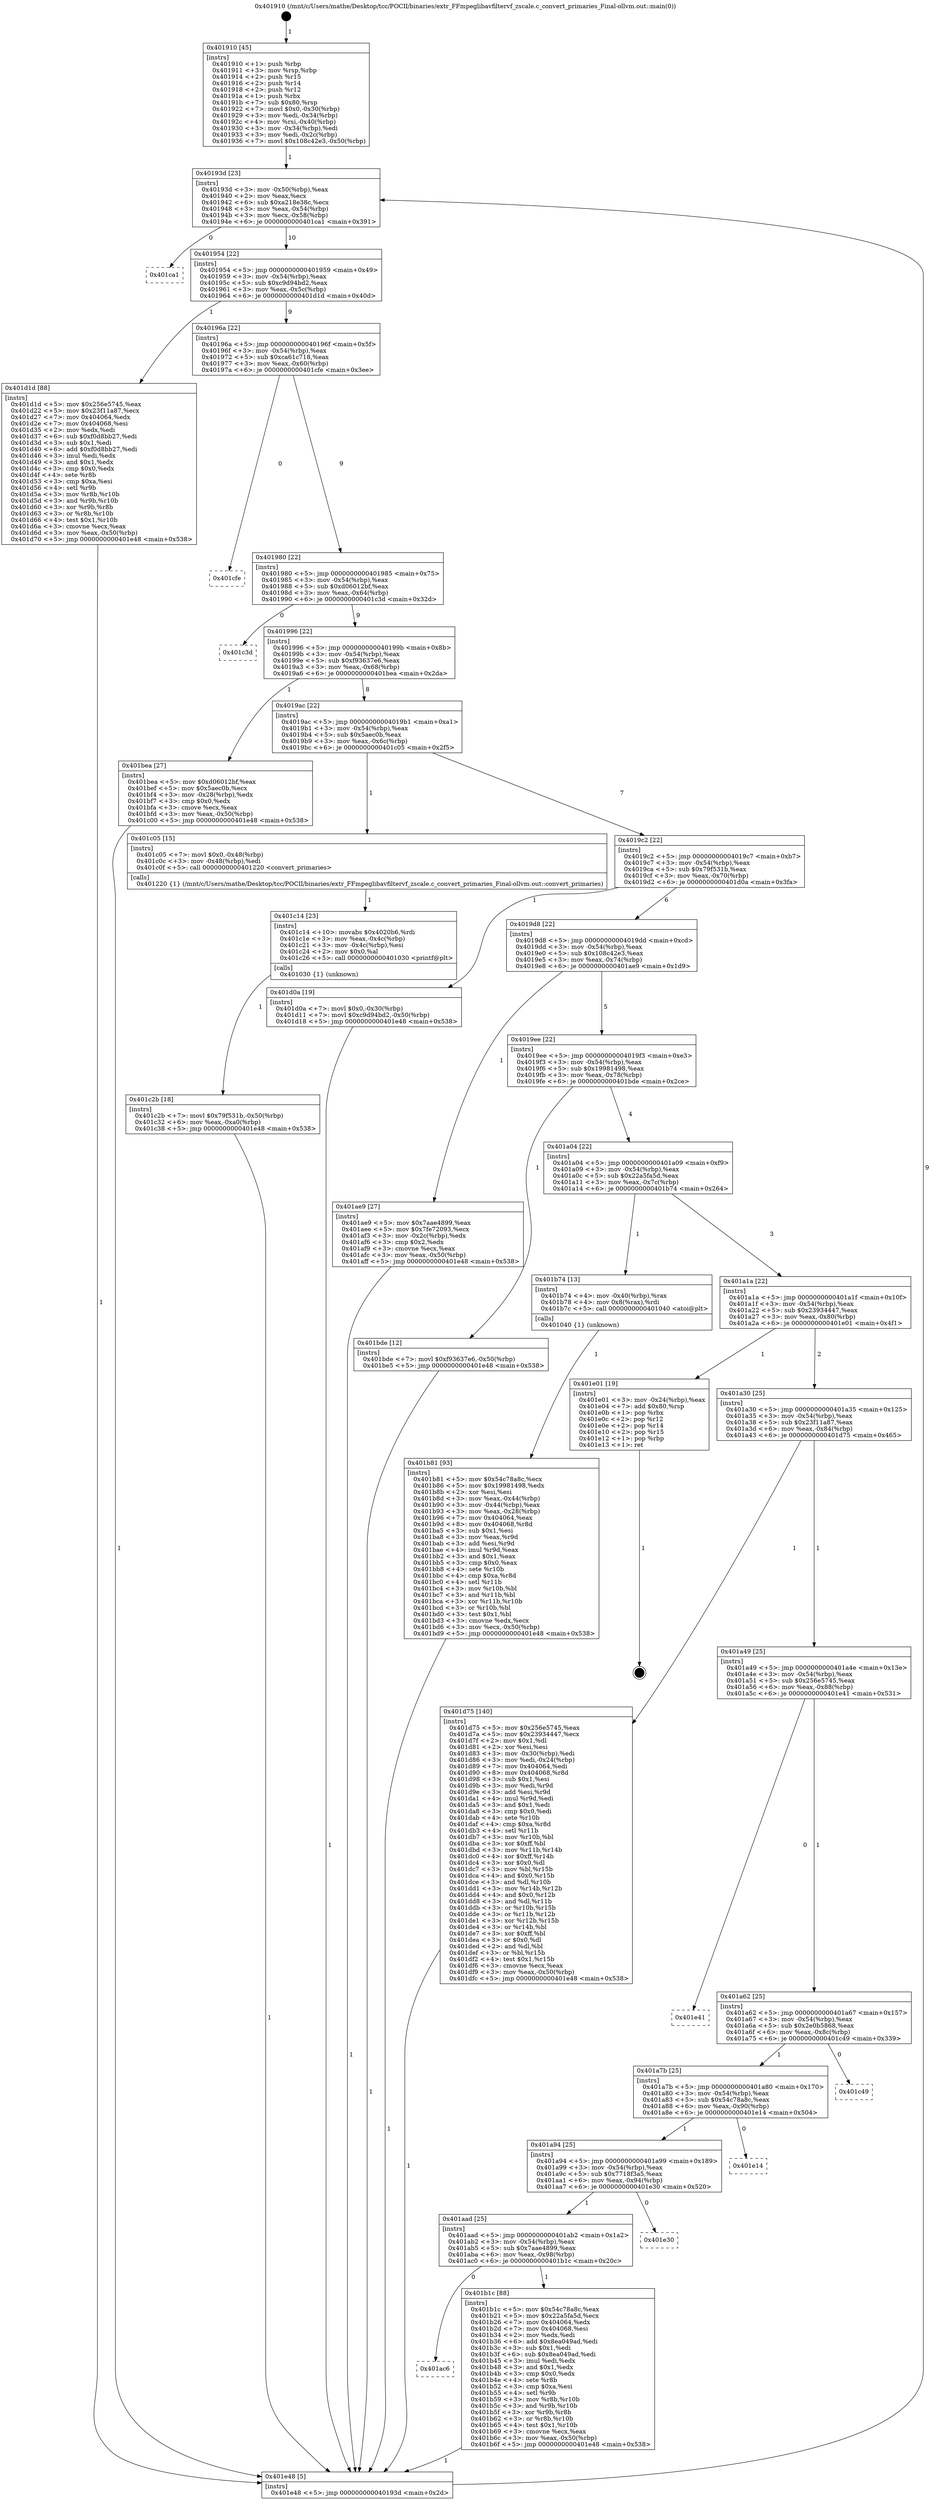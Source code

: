 digraph "0x401910" {
  label = "0x401910 (/mnt/c/Users/mathe/Desktop/tcc/POCII/binaries/extr_FFmpeglibavfiltervf_zscale.c_convert_primaries_Final-ollvm.out::main(0))"
  labelloc = "t"
  node[shape=record]

  Entry [label="",width=0.3,height=0.3,shape=circle,fillcolor=black,style=filled]
  "0x40193d" [label="{
     0x40193d [23]\l
     | [instrs]\l
     &nbsp;&nbsp;0x40193d \<+3\>: mov -0x50(%rbp),%eax\l
     &nbsp;&nbsp;0x401940 \<+2\>: mov %eax,%ecx\l
     &nbsp;&nbsp;0x401942 \<+6\>: sub $0xa218e38c,%ecx\l
     &nbsp;&nbsp;0x401948 \<+3\>: mov %eax,-0x54(%rbp)\l
     &nbsp;&nbsp;0x40194b \<+3\>: mov %ecx,-0x58(%rbp)\l
     &nbsp;&nbsp;0x40194e \<+6\>: je 0000000000401ca1 \<main+0x391\>\l
  }"]
  "0x401ca1" [label="{
     0x401ca1\l
  }", style=dashed]
  "0x401954" [label="{
     0x401954 [22]\l
     | [instrs]\l
     &nbsp;&nbsp;0x401954 \<+5\>: jmp 0000000000401959 \<main+0x49\>\l
     &nbsp;&nbsp;0x401959 \<+3\>: mov -0x54(%rbp),%eax\l
     &nbsp;&nbsp;0x40195c \<+5\>: sub $0xc9d94bd2,%eax\l
     &nbsp;&nbsp;0x401961 \<+3\>: mov %eax,-0x5c(%rbp)\l
     &nbsp;&nbsp;0x401964 \<+6\>: je 0000000000401d1d \<main+0x40d\>\l
  }"]
  Exit [label="",width=0.3,height=0.3,shape=circle,fillcolor=black,style=filled,peripheries=2]
  "0x401d1d" [label="{
     0x401d1d [88]\l
     | [instrs]\l
     &nbsp;&nbsp;0x401d1d \<+5\>: mov $0x256e5745,%eax\l
     &nbsp;&nbsp;0x401d22 \<+5\>: mov $0x23f11a87,%ecx\l
     &nbsp;&nbsp;0x401d27 \<+7\>: mov 0x404064,%edx\l
     &nbsp;&nbsp;0x401d2e \<+7\>: mov 0x404068,%esi\l
     &nbsp;&nbsp;0x401d35 \<+2\>: mov %edx,%edi\l
     &nbsp;&nbsp;0x401d37 \<+6\>: sub $0xf0d8bb27,%edi\l
     &nbsp;&nbsp;0x401d3d \<+3\>: sub $0x1,%edi\l
     &nbsp;&nbsp;0x401d40 \<+6\>: add $0xf0d8bb27,%edi\l
     &nbsp;&nbsp;0x401d46 \<+3\>: imul %edi,%edx\l
     &nbsp;&nbsp;0x401d49 \<+3\>: and $0x1,%edx\l
     &nbsp;&nbsp;0x401d4c \<+3\>: cmp $0x0,%edx\l
     &nbsp;&nbsp;0x401d4f \<+4\>: sete %r8b\l
     &nbsp;&nbsp;0x401d53 \<+3\>: cmp $0xa,%esi\l
     &nbsp;&nbsp;0x401d56 \<+4\>: setl %r9b\l
     &nbsp;&nbsp;0x401d5a \<+3\>: mov %r8b,%r10b\l
     &nbsp;&nbsp;0x401d5d \<+3\>: and %r9b,%r10b\l
     &nbsp;&nbsp;0x401d60 \<+3\>: xor %r9b,%r8b\l
     &nbsp;&nbsp;0x401d63 \<+3\>: or %r8b,%r10b\l
     &nbsp;&nbsp;0x401d66 \<+4\>: test $0x1,%r10b\l
     &nbsp;&nbsp;0x401d6a \<+3\>: cmovne %ecx,%eax\l
     &nbsp;&nbsp;0x401d6d \<+3\>: mov %eax,-0x50(%rbp)\l
     &nbsp;&nbsp;0x401d70 \<+5\>: jmp 0000000000401e48 \<main+0x538\>\l
  }"]
  "0x40196a" [label="{
     0x40196a [22]\l
     | [instrs]\l
     &nbsp;&nbsp;0x40196a \<+5\>: jmp 000000000040196f \<main+0x5f\>\l
     &nbsp;&nbsp;0x40196f \<+3\>: mov -0x54(%rbp),%eax\l
     &nbsp;&nbsp;0x401972 \<+5\>: sub $0xca61c718,%eax\l
     &nbsp;&nbsp;0x401977 \<+3\>: mov %eax,-0x60(%rbp)\l
     &nbsp;&nbsp;0x40197a \<+6\>: je 0000000000401cfe \<main+0x3ee\>\l
  }"]
  "0x401c2b" [label="{
     0x401c2b [18]\l
     | [instrs]\l
     &nbsp;&nbsp;0x401c2b \<+7\>: movl $0x79f531b,-0x50(%rbp)\l
     &nbsp;&nbsp;0x401c32 \<+6\>: mov %eax,-0xa0(%rbp)\l
     &nbsp;&nbsp;0x401c38 \<+5\>: jmp 0000000000401e48 \<main+0x538\>\l
  }"]
  "0x401cfe" [label="{
     0x401cfe\l
  }", style=dashed]
  "0x401980" [label="{
     0x401980 [22]\l
     | [instrs]\l
     &nbsp;&nbsp;0x401980 \<+5\>: jmp 0000000000401985 \<main+0x75\>\l
     &nbsp;&nbsp;0x401985 \<+3\>: mov -0x54(%rbp),%eax\l
     &nbsp;&nbsp;0x401988 \<+5\>: sub $0xd06012bf,%eax\l
     &nbsp;&nbsp;0x40198d \<+3\>: mov %eax,-0x64(%rbp)\l
     &nbsp;&nbsp;0x401990 \<+6\>: je 0000000000401c3d \<main+0x32d\>\l
  }"]
  "0x401c14" [label="{
     0x401c14 [23]\l
     | [instrs]\l
     &nbsp;&nbsp;0x401c14 \<+10\>: movabs $0x4020b6,%rdi\l
     &nbsp;&nbsp;0x401c1e \<+3\>: mov %eax,-0x4c(%rbp)\l
     &nbsp;&nbsp;0x401c21 \<+3\>: mov -0x4c(%rbp),%esi\l
     &nbsp;&nbsp;0x401c24 \<+2\>: mov $0x0,%al\l
     &nbsp;&nbsp;0x401c26 \<+5\>: call 0000000000401030 \<printf@plt\>\l
     | [calls]\l
     &nbsp;&nbsp;0x401030 \{1\} (unknown)\l
  }"]
  "0x401c3d" [label="{
     0x401c3d\l
  }", style=dashed]
  "0x401996" [label="{
     0x401996 [22]\l
     | [instrs]\l
     &nbsp;&nbsp;0x401996 \<+5\>: jmp 000000000040199b \<main+0x8b\>\l
     &nbsp;&nbsp;0x40199b \<+3\>: mov -0x54(%rbp),%eax\l
     &nbsp;&nbsp;0x40199e \<+5\>: sub $0xf93637e6,%eax\l
     &nbsp;&nbsp;0x4019a3 \<+3\>: mov %eax,-0x68(%rbp)\l
     &nbsp;&nbsp;0x4019a6 \<+6\>: je 0000000000401bea \<main+0x2da\>\l
  }"]
  "0x401b81" [label="{
     0x401b81 [93]\l
     | [instrs]\l
     &nbsp;&nbsp;0x401b81 \<+5\>: mov $0x54c78a8c,%ecx\l
     &nbsp;&nbsp;0x401b86 \<+5\>: mov $0x19981498,%edx\l
     &nbsp;&nbsp;0x401b8b \<+2\>: xor %esi,%esi\l
     &nbsp;&nbsp;0x401b8d \<+3\>: mov %eax,-0x44(%rbp)\l
     &nbsp;&nbsp;0x401b90 \<+3\>: mov -0x44(%rbp),%eax\l
     &nbsp;&nbsp;0x401b93 \<+3\>: mov %eax,-0x28(%rbp)\l
     &nbsp;&nbsp;0x401b96 \<+7\>: mov 0x404064,%eax\l
     &nbsp;&nbsp;0x401b9d \<+8\>: mov 0x404068,%r8d\l
     &nbsp;&nbsp;0x401ba5 \<+3\>: sub $0x1,%esi\l
     &nbsp;&nbsp;0x401ba8 \<+3\>: mov %eax,%r9d\l
     &nbsp;&nbsp;0x401bab \<+3\>: add %esi,%r9d\l
     &nbsp;&nbsp;0x401bae \<+4\>: imul %r9d,%eax\l
     &nbsp;&nbsp;0x401bb2 \<+3\>: and $0x1,%eax\l
     &nbsp;&nbsp;0x401bb5 \<+3\>: cmp $0x0,%eax\l
     &nbsp;&nbsp;0x401bb8 \<+4\>: sete %r10b\l
     &nbsp;&nbsp;0x401bbc \<+4\>: cmp $0xa,%r8d\l
     &nbsp;&nbsp;0x401bc0 \<+4\>: setl %r11b\l
     &nbsp;&nbsp;0x401bc4 \<+3\>: mov %r10b,%bl\l
     &nbsp;&nbsp;0x401bc7 \<+3\>: and %r11b,%bl\l
     &nbsp;&nbsp;0x401bca \<+3\>: xor %r11b,%r10b\l
     &nbsp;&nbsp;0x401bcd \<+3\>: or %r10b,%bl\l
     &nbsp;&nbsp;0x401bd0 \<+3\>: test $0x1,%bl\l
     &nbsp;&nbsp;0x401bd3 \<+3\>: cmovne %edx,%ecx\l
     &nbsp;&nbsp;0x401bd6 \<+3\>: mov %ecx,-0x50(%rbp)\l
     &nbsp;&nbsp;0x401bd9 \<+5\>: jmp 0000000000401e48 \<main+0x538\>\l
  }"]
  "0x401bea" [label="{
     0x401bea [27]\l
     | [instrs]\l
     &nbsp;&nbsp;0x401bea \<+5\>: mov $0xd06012bf,%eax\l
     &nbsp;&nbsp;0x401bef \<+5\>: mov $0x5aec0b,%ecx\l
     &nbsp;&nbsp;0x401bf4 \<+3\>: mov -0x28(%rbp),%edx\l
     &nbsp;&nbsp;0x401bf7 \<+3\>: cmp $0x0,%edx\l
     &nbsp;&nbsp;0x401bfa \<+3\>: cmove %ecx,%eax\l
     &nbsp;&nbsp;0x401bfd \<+3\>: mov %eax,-0x50(%rbp)\l
     &nbsp;&nbsp;0x401c00 \<+5\>: jmp 0000000000401e48 \<main+0x538\>\l
  }"]
  "0x4019ac" [label="{
     0x4019ac [22]\l
     | [instrs]\l
     &nbsp;&nbsp;0x4019ac \<+5\>: jmp 00000000004019b1 \<main+0xa1\>\l
     &nbsp;&nbsp;0x4019b1 \<+3\>: mov -0x54(%rbp),%eax\l
     &nbsp;&nbsp;0x4019b4 \<+5\>: sub $0x5aec0b,%eax\l
     &nbsp;&nbsp;0x4019b9 \<+3\>: mov %eax,-0x6c(%rbp)\l
     &nbsp;&nbsp;0x4019bc \<+6\>: je 0000000000401c05 \<main+0x2f5\>\l
  }"]
  "0x401ac6" [label="{
     0x401ac6\l
  }", style=dashed]
  "0x401c05" [label="{
     0x401c05 [15]\l
     | [instrs]\l
     &nbsp;&nbsp;0x401c05 \<+7\>: movl $0x0,-0x48(%rbp)\l
     &nbsp;&nbsp;0x401c0c \<+3\>: mov -0x48(%rbp),%edi\l
     &nbsp;&nbsp;0x401c0f \<+5\>: call 0000000000401220 \<convert_primaries\>\l
     | [calls]\l
     &nbsp;&nbsp;0x401220 \{1\} (/mnt/c/Users/mathe/Desktop/tcc/POCII/binaries/extr_FFmpeglibavfiltervf_zscale.c_convert_primaries_Final-ollvm.out::convert_primaries)\l
  }"]
  "0x4019c2" [label="{
     0x4019c2 [22]\l
     | [instrs]\l
     &nbsp;&nbsp;0x4019c2 \<+5\>: jmp 00000000004019c7 \<main+0xb7\>\l
     &nbsp;&nbsp;0x4019c7 \<+3\>: mov -0x54(%rbp),%eax\l
     &nbsp;&nbsp;0x4019ca \<+5\>: sub $0x79f531b,%eax\l
     &nbsp;&nbsp;0x4019cf \<+3\>: mov %eax,-0x70(%rbp)\l
     &nbsp;&nbsp;0x4019d2 \<+6\>: je 0000000000401d0a \<main+0x3fa\>\l
  }"]
  "0x401b1c" [label="{
     0x401b1c [88]\l
     | [instrs]\l
     &nbsp;&nbsp;0x401b1c \<+5\>: mov $0x54c78a8c,%eax\l
     &nbsp;&nbsp;0x401b21 \<+5\>: mov $0x22a5fa5d,%ecx\l
     &nbsp;&nbsp;0x401b26 \<+7\>: mov 0x404064,%edx\l
     &nbsp;&nbsp;0x401b2d \<+7\>: mov 0x404068,%esi\l
     &nbsp;&nbsp;0x401b34 \<+2\>: mov %edx,%edi\l
     &nbsp;&nbsp;0x401b36 \<+6\>: add $0x8ea049ad,%edi\l
     &nbsp;&nbsp;0x401b3c \<+3\>: sub $0x1,%edi\l
     &nbsp;&nbsp;0x401b3f \<+6\>: sub $0x8ea049ad,%edi\l
     &nbsp;&nbsp;0x401b45 \<+3\>: imul %edi,%edx\l
     &nbsp;&nbsp;0x401b48 \<+3\>: and $0x1,%edx\l
     &nbsp;&nbsp;0x401b4b \<+3\>: cmp $0x0,%edx\l
     &nbsp;&nbsp;0x401b4e \<+4\>: sete %r8b\l
     &nbsp;&nbsp;0x401b52 \<+3\>: cmp $0xa,%esi\l
     &nbsp;&nbsp;0x401b55 \<+4\>: setl %r9b\l
     &nbsp;&nbsp;0x401b59 \<+3\>: mov %r8b,%r10b\l
     &nbsp;&nbsp;0x401b5c \<+3\>: and %r9b,%r10b\l
     &nbsp;&nbsp;0x401b5f \<+3\>: xor %r9b,%r8b\l
     &nbsp;&nbsp;0x401b62 \<+3\>: or %r8b,%r10b\l
     &nbsp;&nbsp;0x401b65 \<+4\>: test $0x1,%r10b\l
     &nbsp;&nbsp;0x401b69 \<+3\>: cmovne %ecx,%eax\l
     &nbsp;&nbsp;0x401b6c \<+3\>: mov %eax,-0x50(%rbp)\l
     &nbsp;&nbsp;0x401b6f \<+5\>: jmp 0000000000401e48 \<main+0x538\>\l
  }"]
  "0x401d0a" [label="{
     0x401d0a [19]\l
     | [instrs]\l
     &nbsp;&nbsp;0x401d0a \<+7\>: movl $0x0,-0x30(%rbp)\l
     &nbsp;&nbsp;0x401d11 \<+7\>: movl $0xc9d94bd2,-0x50(%rbp)\l
     &nbsp;&nbsp;0x401d18 \<+5\>: jmp 0000000000401e48 \<main+0x538\>\l
  }"]
  "0x4019d8" [label="{
     0x4019d8 [22]\l
     | [instrs]\l
     &nbsp;&nbsp;0x4019d8 \<+5\>: jmp 00000000004019dd \<main+0xcd\>\l
     &nbsp;&nbsp;0x4019dd \<+3\>: mov -0x54(%rbp),%eax\l
     &nbsp;&nbsp;0x4019e0 \<+5\>: sub $0x108c42e3,%eax\l
     &nbsp;&nbsp;0x4019e5 \<+3\>: mov %eax,-0x74(%rbp)\l
     &nbsp;&nbsp;0x4019e8 \<+6\>: je 0000000000401ae9 \<main+0x1d9\>\l
  }"]
  "0x401aad" [label="{
     0x401aad [25]\l
     | [instrs]\l
     &nbsp;&nbsp;0x401aad \<+5\>: jmp 0000000000401ab2 \<main+0x1a2\>\l
     &nbsp;&nbsp;0x401ab2 \<+3\>: mov -0x54(%rbp),%eax\l
     &nbsp;&nbsp;0x401ab5 \<+5\>: sub $0x7aae4899,%eax\l
     &nbsp;&nbsp;0x401aba \<+6\>: mov %eax,-0x98(%rbp)\l
     &nbsp;&nbsp;0x401ac0 \<+6\>: je 0000000000401b1c \<main+0x20c\>\l
  }"]
  "0x401ae9" [label="{
     0x401ae9 [27]\l
     | [instrs]\l
     &nbsp;&nbsp;0x401ae9 \<+5\>: mov $0x7aae4899,%eax\l
     &nbsp;&nbsp;0x401aee \<+5\>: mov $0x7fe72093,%ecx\l
     &nbsp;&nbsp;0x401af3 \<+3\>: mov -0x2c(%rbp),%edx\l
     &nbsp;&nbsp;0x401af6 \<+3\>: cmp $0x2,%edx\l
     &nbsp;&nbsp;0x401af9 \<+3\>: cmovne %ecx,%eax\l
     &nbsp;&nbsp;0x401afc \<+3\>: mov %eax,-0x50(%rbp)\l
     &nbsp;&nbsp;0x401aff \<+5\>: jmp 0000000000401e48 \<main+0x538\>\l
  }"]
  "0x4019ee" [label="{
     0x4019ee [22]\l
     | [instrs]\l
     &nbsp;&nbsp;0x4019ee \<+5\>: jmp 00000000004019f3 \<main+0xe3\>\l
     &nbsp;&nbsp;0x4019f3 \<+3\>: mov -0x54(%rbp),%eax\l
     &nbsp;&nbsp;0x4019f6 \<+5\>: sub $0x19981498,%eax\l
     &nbsp;&nbsp;0x4019fb \<+3\>: mov %eax,-0x78(%rbp)\l
     &nbsp;&nbsp;0x4019fe \<+6\>: je 0000000000401bde \<main+0x2ce\>\l
  }"]
  "0x401e48" [label="{
     0x401e48 [5]\l
     | [instrs]\l
     &nbsp;&nbsp;0x401e48 \<+5\>: jmp 000000000040193d \<main+0x2d\>\l
  }"]
  "0x401910" [label="{
     0x401910 [45]\l
     | [instrs]\l
     &nbsp;&nbsp;0x401910 \<+1\>: push %rbp\l
     &nbsp;&nbsp;0x401911 \<+3\>: mov %rsp,%rbp\l
     &nbsp;&nbsp;0x401914 \<+2\>: push %r15\l
     &nbsp;&nbsp;0x401916 \<+2\>: push %r14\l
     &nbsp;&nbsp;0x401918 \<+2\>: push %r12\l
     &nbsp;&nbsp;0x40191a \<+1\>: push %rbx\l
     &nbsp;&nbsp;0x40191b \<+7\>: sub $0x80,%rsp\l
     &nbsp;&nbsp;0x401922 \<+7\>: movl $0x0,-0x30(%rbp)\l
     &nbsp;&nbsp;0x401929 \<+3\>: mov %edi,-0x34(%rbp)\l
     &nbsp;&nbsp;0x40192c \<+4\>: mov %rsi,-0x40(%rbp)\l
     &nbsp;&nbsp;0x401930 \<+3\>: mov -0x34(%rbp),%edi\l
     &nbsp;&nbsp;0x401933 \<+3\>: mov %edi,-0x2c(%rbp)\l
     &nbsp;&nbsp;0x401936 \<+7\>: movl $0x108c42e3,-0x50(%rbp)\l
  }"]
  "0x401e30" [label="{
     0x401e30\l
  }", style=dashed]
  "0x401bde" [label="{
     0x401bde [12]\l
     | [instrs]\l
     &nbsp;&nbsp;0x401bde \<+7\>: movl $0xf93637e6,-0x50(%rbp)\l
     &nbsp;&nbsp;0x401be5 \<+5\>: jmp 0000000000401e48 \<main+0x538\>\l
  }"]
  "0x401a04" [label="{
     0x401a04 [22]\l
     | [instrs]\l
     &nbsp;&nbsp;0x401a04 \<+5\>: jmp 0000000000401a09 \<main+0xf9\>\l
     &nbsp;&nbsp;0x401a09 \<+3\>: mov -0x54(%rbp),%eax\l
     &nbsp;&nbsp;0x401a0c \<+5\>: sub $0x22a5fa5d,%eax\l
     &nbsp;&nbsp;0x401a11 \<+3\>: mov %eax,-0x7c(%rbp)\l
     &nbsp;&nbsp;0x401a14 \<+6\>: je 0000000000401b74 \<main+0x264\>\l
  }"]
  "0x401a94" [label="{
     0x401a94 [25]\l
     | [instrs]\l
     &nbsp;&nbsp;0x401a94 \<+5\>: jmp 0000000000401a99 \<main+0x189\>\l
     &nbsp;&nbsp;0x401a99 \<+3\>: mov -0x54(%rbp),%eax\l
     &nbsp;&nbsp;0x401a9c \<+5\>: sub $0x7718f3a5,%eax\l
     &nbsp;&nbsp;0x401aa1 \<+6\>: mov %eax,-0x94(%rbp)\l
     &nbsp;&nbsp;0x401aa7 \<+6\>: je 0000000000401e30 \<main+0x520\>\l
  }"]
  "0x401b74" [label="{
     0x401b74 [13]\l
     | [instrs]\l
     &nbsp;&nbsp;0x401b74 \<+4\>: mov -0x40(%rbp),%rax\l
     &nbsp;&nbsp;0x401b78 \<+4\>: mov 0x8(%rax),%rdi\l
     &nbsp;&nbsp;0x401b7c \<+5\>: call 0000000000401040 \<atoi@plt\>\l
     | [calls]\l
     &nbsp;&nbsp;0x401040 \{1\} (unknown)\l
  }"]
  "0x401a1a" [label="{
     0x401a1a [22]\l
     | [instrs]\l
     &nbsp;&nbsp;0x401a1a \<+5\>: jmp 0000000000401a1f \<main+0x10f\>\l
     &nbsp;&nbsp;0x401a1f \<+3\>: mov -0x54(%rbp),%eax\l
     &nbsp;&nbsp;0x401a22 \<+5\>: sub $0x23934447,%eax\l
     &nbsp;&nbsp;0x401a27 \<+3\>: mov %eax,-0x80(%rbp)\l
     &nbsp;&nbsp;0x401a2a \<+6\>: je 0000000000401e01 \<main+0x4f1\>\l
  }"]
  "0x401e14" [label="{
     0x401e14\l
  }", style=dashed]
  "0x401e01" [label="{
     0x401e01 [19]\l
     | [instrs]\l
     &nbsp;&nbsp;0x401e01 \<+3\>: mov -0x24(%rbp),%eax\l
     &nbsp;&nbsp;0x401e04 \<+7\>: add $0x80,%rsp\l
     &nbsp;&nbsp;0x401e0b \<+1\>: pop %rbx\l
     &nbsp;&nbsp;0x401e0c \<+2\>: pop %r12\l
     &nbsp;&nbsp;0x401e0e \<+2\>: pop %r14\l
     &nbsp;&nbsp;0x401e10 \<+2\>: pop %r15\l
     &nbsp;&nbsp;0x401e12 \<+1\>: pop %rbp\l
     &nbsp;&nbsp;0x401e13 \<+1\>: ret\l
  }"]
  "0x401a30" [label="{
     0x401a30 [25]\l
     | [instrs]\l
     &nbsp;&nbsp;0x401a30 \<+5\>: jmp 0000000000401a35 \<main+0x125\>\l
     &nbsp;&nbsp;0x401a35 \<+3\>: mov -0x54(%rbp),%eax\l
     &nbsp;&nbsp;0x401a38 \<+5\>: sub $0x23f11a87,%eax\l
     &nbsp;&nbsp;0x401a3d \<+6\>: mov %eax,-0x84(%rbp)\l
     &nbsp;&nbsp;0x401a43 \<+6\>: je 0000000000401d75 \<main+0x465\>\l
  }"]
  "0x401a7b" [label="{
     0x401a7b [25]\l
     | [instrs]\l
     &nbsp;&nbsp;0x401a7b \<+5\>: jmp 0000000000401a80 \<main+0x170\>\l
     &nbsp;&nbsp;0x401a80 \<+3\>: mov -0x54(%rbp),%eax\l
     &nbsp;&nbsp;0x401a83 \<+5\>: sub $0x54c78a8c,%eax\l
     &nbsp;&nbsp;0x401a88 \<+6\>: mov %eax,-0x90(%rbp)\l
     &nbsp;&nbsp;0x401a8e \<+6\>: je 0000000000401e14 \<main+0x504\>\l
  }"]
  "0x401d75" [label="{
     0x401d75 [140]\l
     | [instrs]\l
     &nbsp;&nbsp;0x401d75 \<+5\>: mov $0x256e5745,%eax\l
     &nbsp;&nbsp;0x401d7a \<+5\>: mov $0x23934447,%ecx\l
     &nbsp;&nbsp;0x401d7f \<+2\>: mov $0x1,%dl\l
     &nbsp;&nbsp;0x401d81 \<+2\>: xor %esi,%esi\l
     &nbsp;&nbsp;0x401d83 \<+3\>: mov -0x30(%rbp),%edi\l
     &nbsp;&nbsp;0x401d86 \<+3\>: mov %edi,-0x24(%rbp)\l
     &nbsp;&nbsp;0x401d89 \<+7\>: mov 0x404064,%edi\l
     &nbsp;&nbsp;0x401d90 \<+8\>: mov 0x404068,%r8d\l
     &nbsp;&nbsp;0x401d98 \<+3\>: sub $0x1,%esi\l
     &nbsp;&nbsp;0x401d9b \<+3\>: mov %edi,%r9d\l
     &nbsp;&nbsp;0x401d9e \<+3\>: add %esi,%r9d\l
     &nbsp;&nbsp;0x401da1 \<+4\>: imul %r9d,%edi\l
     &nbsp;&nbsp;0x401da5 \<+3\>: and $0x1,%edi\l
     &nbsp;&nbsp;0x401da8 \<+3\>: cmp $0x0,%edi\l
     &nbsp;&nbsp;0x401dab \<+4\>: sete %r10b\l
     &nbsp;&nbsp;0x401daf \<+4\>: cmp $0xa,%r8d\l
     &nbsp;&nbsp;0x401db3 \<+4\>: setl %r11b\l
     &nbsp;&nbsp;0x401db7 \<+3\>: mov %r10b,%bl\l
     &nbsp;&nbsp;0x401dba \<+3\>: xor $0xff,%bl\l
     &nbsp;&nbsp;0x401dbd \<+3\>: mov %r11b,%r14b\l
     &nbsp;&nbsp;0x401dc0 \<+4\>: xor $0xff,%r14b\l
     &nbsp;&nbsp;0x401dc4 \<+3\>: xor $0x0,%dl\l
     &nbsp;&nbsp;0x401dc7 \<+3\>: mov %bl,%r15b\l
     &nbsp;&nbsp;0x401dca \<+4\>: and $0x0,%r15b\l
     &nbsp;&nbsp;0x401dce \<+3\>: and %dl,%r10b\l
     &nbsp;&nbsp;0x401dd1 \<+3\>: mov %r14b,%r12b\l
     &nbsp;&nbsp;0x401dd4 \<+4\>: and $0x0,%r12b\l
     &nbsp;&nbsp;0x401dd8 \<+3\>: and %dl,%r11b\l
     &nbsp;&nbsp;0x401ddb \<+3\>: or %r10b,%r15b\l
     &nbsp;&nbsp;0x401dde \<+3\>: or %r11b,%r12b\l
     &nbsp;&nbsp;0x401de1 \<+3\>: xor %r12b,%r15b\l
     &nbsp;&nbsp;0x401de4 \<+3\>: or %r14b,%bl\l
     &nbsp;&nbsp;0x401de7 \<+3\>: xor $0xff,%bl\l
     &nbsp;&nbsp;0x401dea \<+3\>: or $0x0,%dl\l
     &nbsp;&nbsp;0x401ded \<+2\>: and %dl,%bl\l
     &nbsp;&nbsp;0x401def \<+3\>: or %bl,%r15b\l
     &nbsp;&nbsp;0x401df2 \<+4\>: test $0x1,%r15b\l
     &nbsp;&nbsp;0x401df6 \<+3\>: cmovne %ecx,%eax\l
     &nbsp;&nbsp;0x401df9 \<+3\>: mov %eax,-0x50(%rbp)\l
     &nbsp;&nbsp;0x401dfc \<+5\>: jmp 0000000000401e48 \<main+0x538\>\l
  }"]
  "0x401a49" [label="{
     0x401a49 [25]\l
     | [instrs]\l
     &nbsp;&nbsp;0x401a49 \<+5\>: jmp 0000000000401a4e \<main+0x13e\>\l
     &nbsp;&nbsp;0x401a4e \<+3\>: mov -0x54(%rbp),%eax\l
     &nbsp;&nbsp;0x401a51 \<+5\>: sub $0x256e5745,%eax\l
     &nbsp;&nbsp;0x401a56 \<+6\>: mov %eax,-0x88(%rbp)\l
     &nbsp;&nbsp;0x401a5c \<+6\>: je 0000000000401e41 \<main+0x531\>\l
  }"]
  "0x401c49" [label="{
     0x401c49\l
  }", style=dashed]
  "0x401e41" [label="{
     0x401e41\l
  }", style=dashed]
  "0x401a62" [label="{
     0x401a62 [25]\l
     | [instrs]\l
     &nbsp;&nbsp;0x401a62 \<+5\>: jmp 0000000000401a67 \<main+0x157\>\l
     &nbsp;&nbsp;0x401a67 \<+3\>: mov -0x54(%rbp),%eax\l
     &nbsp;&nbsp;0x401a6a \<+5\>: sub $0x2e0b5868,%eax\l
     &nbsp;&nbsp;0x401a6f \<+6\>: mov %eax,-0x8c(%rbp)\l
     &nbsp;&nbsp;0x401a75 \<+6\>: je 0000000000401c49 \<main+0x339\>\l
  }"]
  Entry -> "0x401910" [label=" 1"]
  "0x40193d" -> "0x401ca1" [label=" 0"]
  "0x40193d" -> "0x401954" [label=" 10"]
  "0x401e01" -> Exit [label=" 1"]
  "0x401954" -> "0x401d1d" [label=" 1"]
  "0x401954" -> "0x40196a" [label=" 9"]
  "0x401d75" -> "0x401e48" [label=" 1"]
  "0x40196a" -> "0x401cfe" [label=" 0"]
  "0x40196a" -> "0x401980" [label=" 9"]
  "0x401d1d" -> "0x401e48" [label=" 1"]
  "0x401980" -> "0x401c3d" [label=" 0"]
  "0x401980" -> "0x401996" [label=" 9"]
  "0x401d0a" -> "0x401e48" [label=" 1"]
  "0x401996" -> "0x401bea" [label=" 1"]
  "0x401996" -> "0x4019ac" [label=" 8"]
  "0x401c2b" -> "0x401e48" [label=" 1"]
  "0x4019ac" -> "0x401c05" [label=" 1"]
  "0x4019ac" -> "0x4019c2" [label=" 7"]
  "0x401c14" -> "0x401c2b" [label=" 1"]
  "0x4019c2" -> "0x401d0a" [label=" 1"]
  "0x4019c2" -> "0x4019d8" [label=" 6"]
  "0x401c05" -> "0x401c14" [label=" 1"]
  "0x4019d8" -> "0x401ae9" [label=" 1"]
  "0x4019d8" -> "0x4019ee" [label=" 5"]
  "0x401ae9" -> "0x401e48" [label=" 1"]
  "0x401910" -> "0x40193d" [label=" 1"]
  "0x401e48" -> "0x40193d" [label=" 9"]
  "0x401bde" -> "0x401e48" [label=" 1"]
  "0x4019ee" -> "0x401bde" [label=" 1"]
  "0x4019ee" -> "0x401a04" [label=" 4"]
  "0x401b81" -> "0x401e48" [label=" 1"]
  "0x401a04" -> "0x401b74" [label=" 1"]
  "0x401a04" -> "0x401a1a" [label=" 3"]
  "0x401b1c" -> "0x401e48" [label=" 1"]
  "0x401a1a" -> "0x401e01" [label=" 1"]
  "0x401a1a" -> "0x401a30" [label=" 2"]
  "0x401aad" -> "0x401ac6" [label=" 0"]
  "0x401a30" -> "0x401d75" [label=" 1"]
  "0x401a30" -> "0x401a49" [label=" 1"]
  "0x401bea" -> "0x401e48" [label=" 1"]
  "0x401a49" -> "0x401e41" [label=" 0"]
  "0x401a49" -> "0x401a62" [label=" 1"]
  "0x401a94" -> "0x401aad" [label=" 1"]
  "0x401a62" -> "0x401c49" [label=" 0"]
  "0x401a62" -> "0x401a7b" [label=" 1"]
  "0x401aad" -> "0x401b1c" [label=" 1"]
  "0x401a7b" -> "0x401e14" [label=" 0"]
  "0x401a7b" -> "0x401a94" [label=" 1"]
  "0x401b74" -> "0x401b81" [label=" 1"]
  "0x401a94" -> "0x401e30" [label=" 0"]
}
